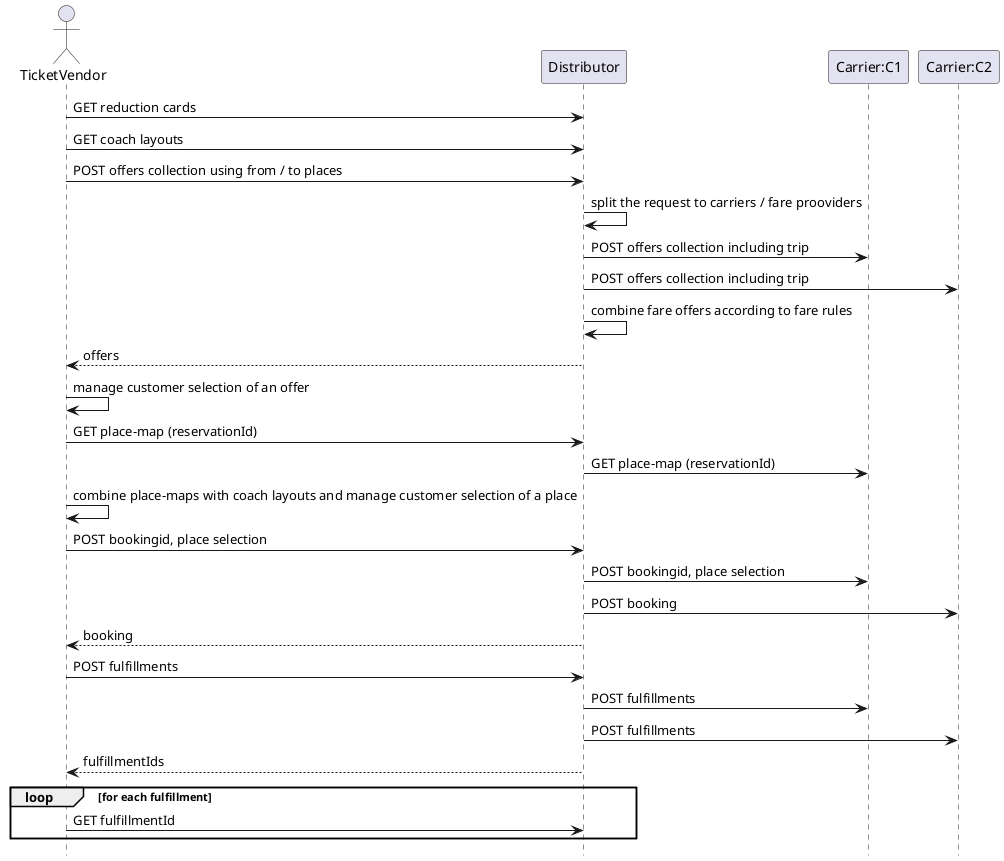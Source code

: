 @startuml
hide footbox

actor "TicketVendor"

"TicketVendor" -> "Distributor": GET reduction cards

"TicketVendor" -> "Distributor": GET coach layouts

"TicketVendor" -> "Distributor": POST offers collection using from / to places

"Distributor" -> "Distributor": split the request to carriers / fare prooviders

"Distributor" -> "Carrier:C1": POST offers collection including trip 

"Distributor" -> "Carrier:C2": POST offers collection including trip 

"Distributor" -> "Distributor": combine fare offers according to fare rules

"Distributor" --> "TicketVendor": offers

"TicketVendor" -> "TicketVendor": manage customer selection of an offer

"TicketVendor" -> "Distributor": GET place-map (reservationId)
 
"Distributor" -> "Carrier:C1": GET place-map (reservationId)

"TicketVendor" -> "TicketVendor": combine place-maps with coach layouts and manage customer selection of a place

"TicketVendor" -> "Distributor": POST bookingid, place selection

"Distributor" -> "Carrier:C1": POST bookingid, place selection 

"Distributor" -> "Carrier:C2": POST booking 

"Distributor" --> "TicketVendor": booking  

"TicketVendor" -> "Distributor": POST fulfillments

"Distributor" -> "Carrier:C1": POST fulfillments

"Distributor" -> "Carrier:C2": POST fulfillments

"TicketVendor" <-- "Distributor": fulfillmentIds

loop for each fulfillment

"TicketVendor" -> "Distributor": GET fulfillmentId

end

@enduml